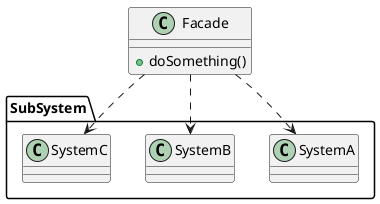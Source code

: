 @startuml

Facade ..> SubSystem.SystemA
Facade ..> SubSystem.SystemB
Facade ..> SubSystem.SystemC


class Facade {
	+doSomething()
}

namespace SubSystem {
	class SystemA 
	class SystemB
	class SystemC
}

@enduml